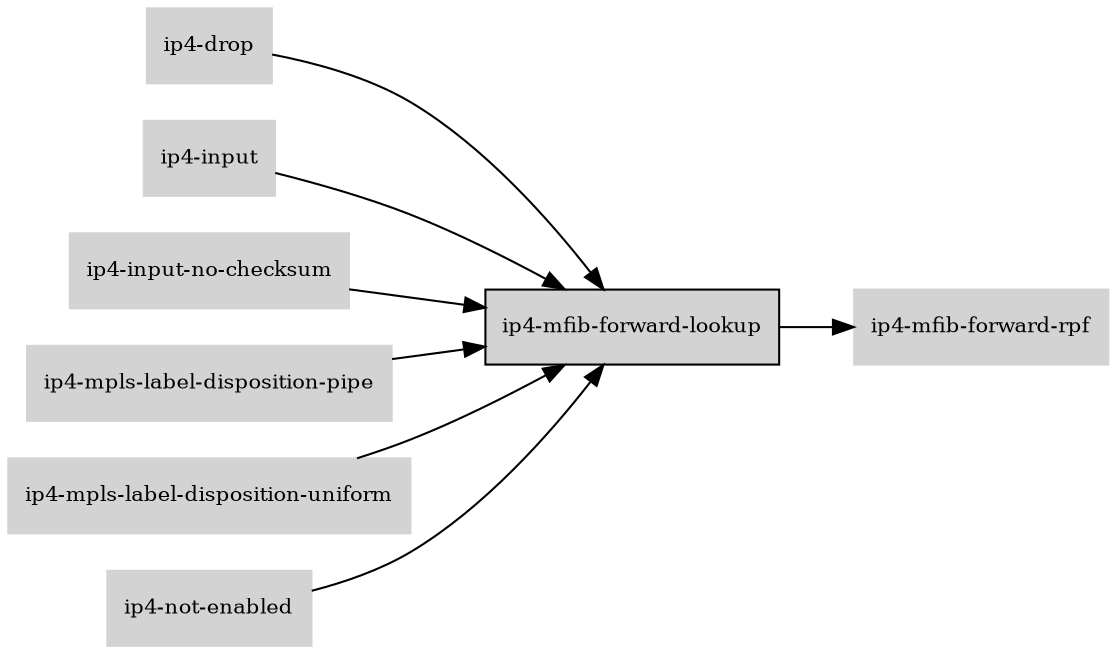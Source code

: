 digraph "ip4_mfib_forward_lookup_subgraph" {
  rankdir=LR;
  node [shape=box, style=filled, fontsize=10, color=lightgray, fontcolor=black, fillcolor=lightgray];
  "ip4-mfib-forward-lookup" [color=black, fontcolor=black, fillcolor=lightgray];
  edge [fontsize=8];
  "ip4-drop" -> "ip4-mfib-forward-lookup";
  "ip4-input" -> "ip4-mfib-forward-lookup";
  "ip4-input-no-checksum" -> "ip4-mfib-forward-lookup";
  "ip4-mfib-forward-lookup" -> "ip4-mfib-forward-rpf";
  "ip4-mpls-label-disposition-pipe" -> "ip4-mfib-forward-lookup";
  "ip4-mpls-label-disposition-uniform" -> "ip4-mfib-forward-lookup";
  "ip4-not-enabled" -> "ip4-mfib-forward-lookup";
}
